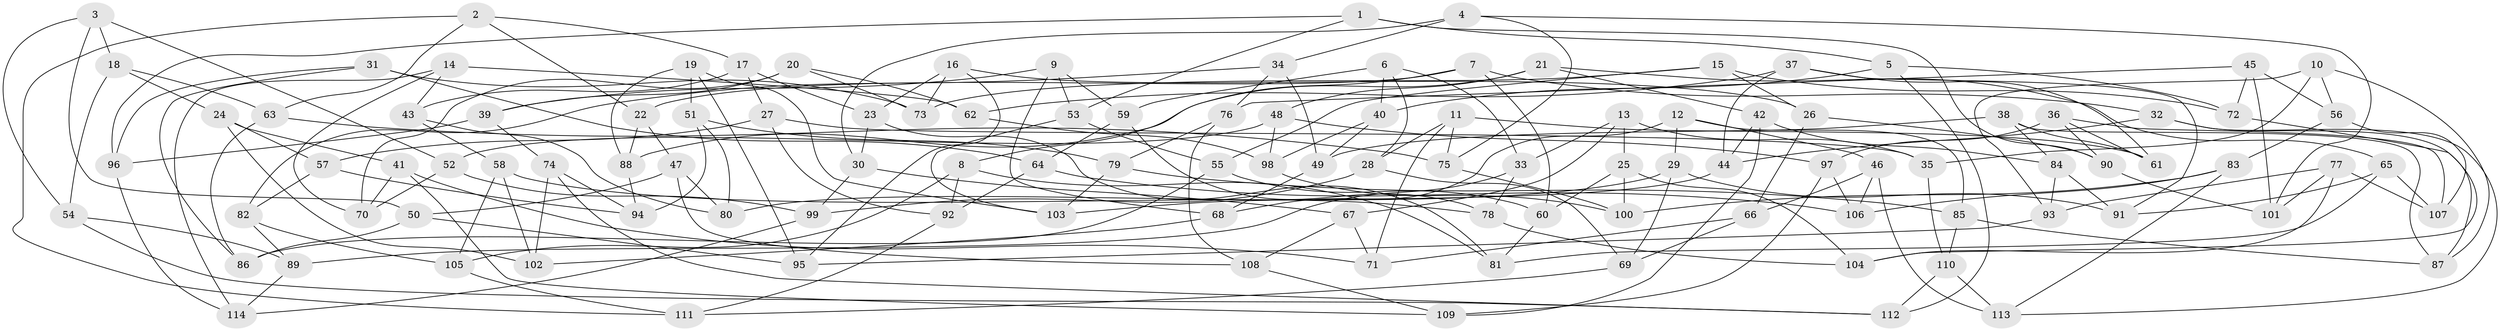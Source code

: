 // coarse degree distribution, {6: 0.5882352941176471, 5: 0.08823529411764706, 4: 0.3235294117647059}
// Generated by graph-tools (version 1.1) at 2025/42/03/06/25 10:42:25]
// undirected, 114 vertices, 228 edges
graph export_dot {
graph [start="1"]
  node [color=gray90,style=filled];
  1;
  2;
  3;
  4;
  5;
  6;
  7;
  8;
  9;
  10;
  11;
  12;
  13;
  14;
  15;
  16;
  17;
  18;
  19;
  20;
  21;
  22;
  23;
  24;
  25;
  26;
  27;
  28;
  29;
  30;
  31;
  32;
  33;
  34;
  35;
  36;
  37;
  38;
  39;
  40;
  41;
  42;
  43;
  44;
  45;
  46;
  47;
  48;
  49;
  50;
  51;
  52;
  53;
  54;
  55;
  56;
  57;
  58;
  59;
  60;
  61;
  62;
  63;
  64;
  65;
  66;
  67;
  68;
  69;
  70;
  71;
  72;
  73;
  74;
  75;
  76;
  77;
  78;
  79;
  80;
  81;
  82;
  83;
  84;
  85;
  86;
  87;
  88;
  89;
  90;
  91;
  92;
  93;
  94;
  95;
  96;
  97;
  98;
  99;
  100;
  101;
  102;
  103;
  104;
  105;
  106;
  107;
  108;
  109;
  110;
  111;
  112;
  113;
  114;
  1 -- 5;
  1 -- 90;
  1 -- 53;
  1 -- 96;
  2 -- 111;
  2 -- 17;
  2 -- 22;
  2 -- 63;
  3 -- 18;
  3 -- 54;
  3 -- 50;
  3 -- 52;
  4 -- 75;
  4 -- 30;
  4 -- 101;
  4 -- 34;
  5 -- 72;
  5 -- 40;
  5 -- 112;
  6 -- 28;
  6 -- 40;
  6 -- 59;
  6 -- 33;
  7 -- 22;
  7 -- 60;
  7 -- 32;
  7 -- 8;
  8 -- 105;
  8 -- 92;
  8 -- 81;
  9 -- 68;
  9 -- 53;
  9 -- 39;
  9 -- 59;
  10 -- 93;
  10 -- 35;
  10 -- 56;
  10 -- 87;
  11 -- 75;
  11 -- 61;
  11 -- 28;
  11 -- 71;
  12 -- 85;
  12 -- 29;
  12 -- 68;
  12 -- 46;
  13 -- 67;
  13 -- 33;
  13 -- 25;
  13 -- 35;
  14 -- 114;
  14 -- 43;
  14 -- 62;
  14 -- 70;
  15 -- 55;
  15 -- 26;
  15 -- 72;
  15 -- 73;
  16 -- 95;
  16 -- 23;
  16 -- 73;
  16 -- 26;
  17 -- 43;
  17 -- 23;
  17 -- 27;
  18 -- 54;
  18 -- 63;
  18 -- 24;
  19 -- 103;
  19 -- 51;
  19 -- 88;
  19 -- 95;
  20 -- 39;
  20 -- 62;
  20 -- 70;
  20 -- 73;
  21 -- 65;
  21 -- 48;
  21 -- 42;
  21 -- 88;
  22 -- 88;
  22 -- 47;
  23 -- 30;
  23 -- 81;
  24 -- 102;
  24 -- 57;
  24 -- 41;
  25 -- 100;
  25 -- 104;
  25 -- 60;
  26 -- 90;
  26 -- 66;
  27 -- 35;
  27 -- 57;
  27 -- 92;
  28 -- 69;
  28 -- 99;
  29 -- 69;
  29 -- 80;
  29 -- 91;
  30 -- 67;
  30 -- 99;
  31 -- 64;
  31 -- 86;
  31 -- 96;
  31 -- 73;
  32 -- 87;
  32 -- 44;
  32 -- 113;
  33 -- 78;
  33 -- 89;
  34 -- 82;
  34 -- 49;
  34 -- 76;
  35 -- 110;
  36 -- 61;
  36 -- 107;
  36 -- 97;
  36 -- 90;
  37 -- 62;
  37 -- 44;
  37 -- 91;
  37 -- 61;
  38 -- 84;
  38 -- 49;
  38 -- 61;
  38 -- 87;
  39 -- 96;
  39 -- 74;
  40 -- 98;
  40 -- 49;
  41 -- 70;
  41 -- 71;
  41 -- 109;
  42 -- 109;
  42 -- 84;
  42 -- 44;
  43 -- 58;
  43 -- 80;
  44 -- 103;
  45 -- 72;
  45 -- 56;
  45 -- 101;
  45 -- 76;
  46 -- 113;
  46 -- 66;
  46 -- 106;
  47 -- 50;
  47 -- 80;
  47 -- 108;
  48 -- 52;
  48 -- 97;
  48 -- 98;
  49 -- 68;
  50 -- 86;
  50 -- 95;
  51 -- 80;
  51 -- 79;
  51 -- 94;
  52 -- 99;
  52 -- 70;
  53 -- 103;
  53 -- 55;
  54 -- 112;
  54 -- 89;
  55 -- 60;
  55 -- 86;
  56 -- 107;
  56 -- 83;
  57 -- 82;
  57 -- 94;
  58 -- 102;
  58 -- 105;
  58 -- 78;
  59 -- 78;
  59 -- 64;
  60 -- 81;
  62 -- 98;
  63 -- 86;
  63 -- 75;
  64 -- 92;
  64 -- 106;
  65 -- 107;
  65 -- 91;
  65 -- 81;
  66 -- 69;
  66 -- 71;
  67 -- 71;
  67 -- 108;
  68 -- 102;
  69 -- 111;
  72 -- 104;
  74 -- 94;
  74 -- 102;
  74 -- 112;
  75 -- 100;
  76 -- 79;
  76 -- 108;
  77 -- 93;
  77 -- 101;
  77 -- 107;
  77 -- 104;
  78 -- 104;
  79 -- 85;
  79 -- 103;
  82 -- 89;
  82 -- 105;
  83 -- 113;
  83 -- 100;
  83 -- 106;
  84 -- 91;
  84 -- 93;
  85 -- 110;
  85 -- 87;
  88 -- 94;
  89 -- 114;
  90 -- 101;
  92 -- 111;
  93 -- 95;
  96 -- 114;
  97 -- 106;
  97 -- 109;
  98 -- 100;
  99 -- 114;
  105 -- 111;
  108 -- 109;
  110 -- 112;
  110 -- 113;
}
